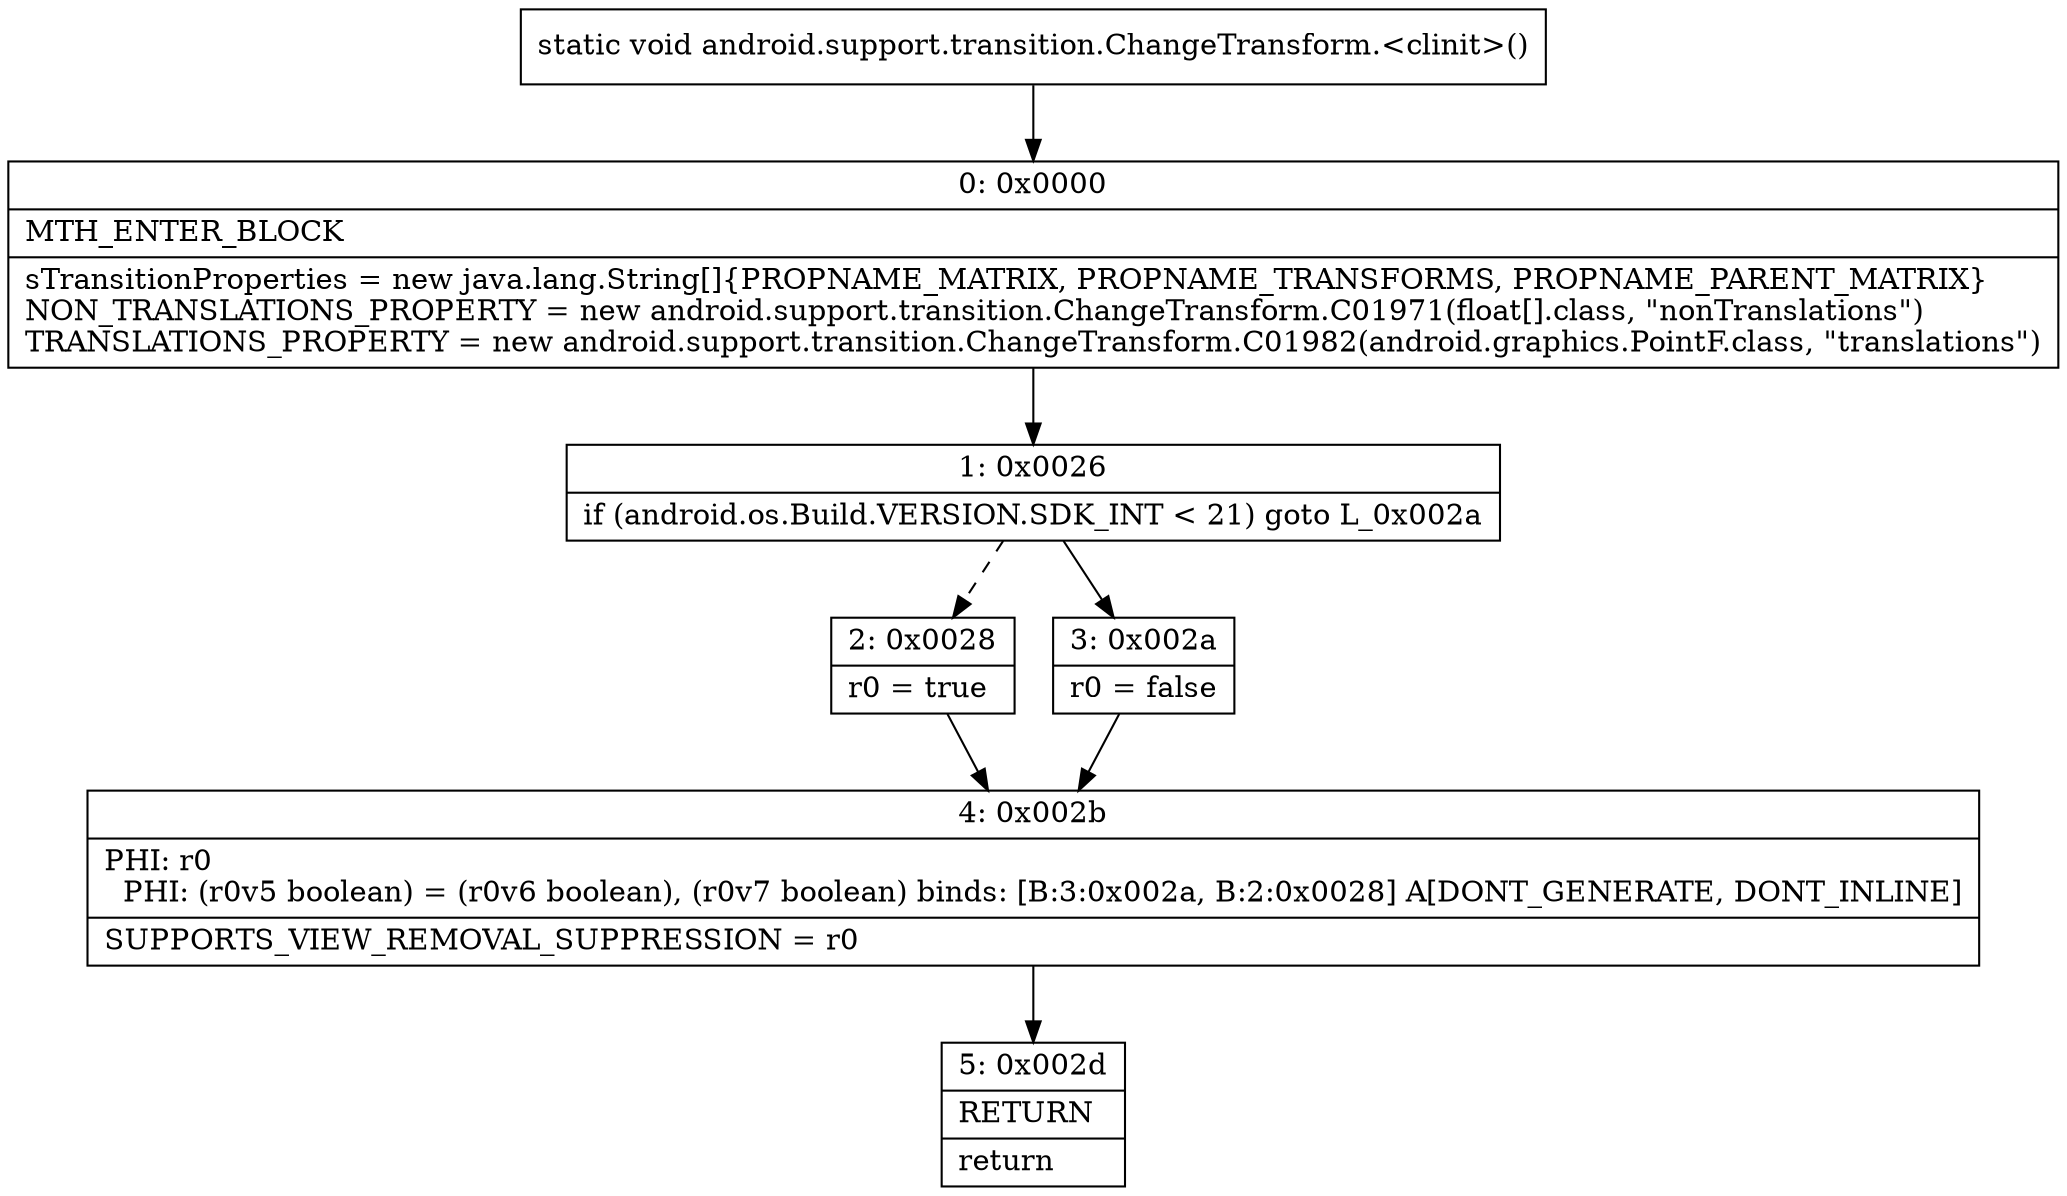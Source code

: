 digraph "CFG forandroid.support.transition.ChangeTransform.\<clinit\>()V" {
Node_0 [shape=record,label="{0\:\ 0x0000|MTH_ENTER_BLOCK\l|sTransitionProperties = new java.lang.String[]\{PROPNAME_MATRIX, PROPNAME_TRANSFORMS, PROPNAME_PARENT_MATRIX\}\lNON_TRANSLATIONS_PROPERTY = new android.support.transition.ChangeTransform.C01971(float[].class, \"nonTranslations\")\lTRANSLATIONS_PROPERTY = new android.support.transition.ChangeTransform.C01982(android.graphics.PointF.class, \"translations\")\l}"];
Node_1 [shape=record,label="{1\:\ 0x0026|if (android.os.Build.VERSION.SDK_INT \< 21) goto L_0x002a\l}"];
Node_2 [shape=record,label="{2\:\ 0x0028|r0 = true\l}"];
Node_3 [shape=record,label="{3\:\ 0x002a|r0 = false\l}"];
Node_4 [shape=record,label="{4\:\ 0x002b|PHI: r0 \l  PHI: (r0v5 boolean) = (r0v6 boolean), (r0v7 boolean) binds: [B:3:0x002a, B:2:0x0028] A[DONT_GENERATE, DONT_INLINE]\l|SUPPORTS_VIEW_REMOVAL_SUPPRESSION = r0\l}"];
Node_5 [shape=record,label="{5\:\ 0x002d|RETURN\l|return\l}"];
MethodNode[shape=record,label="{static void android.support.transition.ChangeTransform.\<clinit\>() }"];
MethodNode -> Node_0;
Node_0 -> Node_1;
Node_1 -> Node_2[style=dashed];
Node_1 -> Node_3;
Node_2 -> Node_4;
Node_3 -> Node_4;
Node_4 -> Node_5;
}

